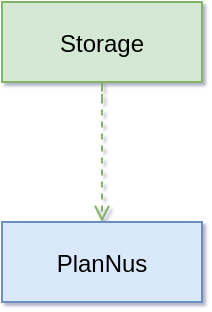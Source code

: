 <mxfile version="13.8.6" type="device"><diagram id="kgpKYQtTHZ0yAKxKKP6v" name="Page-1"><mxGraphModel dx="1038" dy="523" grid="1" gridSize="10" guides="1" tooltips="1" connect="1" arrows="1" fold="1" page="1" pageScale="1" pageWidth="850" pageHeight="1100" math="0" shadow="1"><root><mxCell id="0"/><mxCell id="1" parent="0"/><mxCell id="3nuBFxr9cyL0pnOWT2aG-1" value="Storage" style="shape=umlLifeline;perimeter=lifelinePerimeter;container=1;collapsible=0;recursiveResize=0;rounded=0;shadow=0;strokeWidth=1;fillColor=#d5e8d4;strokeColor=#82b366;size=40;" parent="1" vertex="1"><mxGeometry x="340" y="90" width="100" height="50" as="geometry"/></mxCell><mxCell id="7ptaEJUoTEnalk_wZQ14-1" value="" style="endArrow=open;html=1;exitX=0.5;exitY=0.836;exitDx=0;exitDy=0;exitPerimeter=0;fillColor=#d5e8d4;strokeColor=#82b366;endFill=0;dashed=1;" parent="1" source="3nuBFxr9cyL0pnOWT2aG-1" edge="1"><mxGeometry width="50" height="50" relative="1" as="geometry"><mxPoint x="400" y="320" as="sourcePoint"/><mxPoint x="390" y="200" as="targetPoint"/></mxGeometry></mxCell><mxCell id="7ptaEJUoTEnalk_wZQ14-3" value="PlanNus" style="shape=umlLifeline;perimeter=lifelinePerimeter;container=1;collapsible=0;recursiveResize=0;rounded=0;shadow=0;strokeWidth=1;fillColor=#dae8fc;strokeColor=#6c8ebf;size=40;" parent="1" vertex="1"><mxGeometry x="340" y="200" width="100" height="40" as="geometry"/></mxCell></root></mxGraphModel></diagram></mxfile>